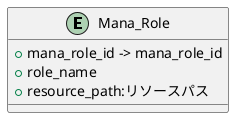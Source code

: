 @startuml

entity "Mana_Role" {
    + mana_role_id -> mana_role_id
    + role_name
    + resource_path:リソースパス
}

@enduml
